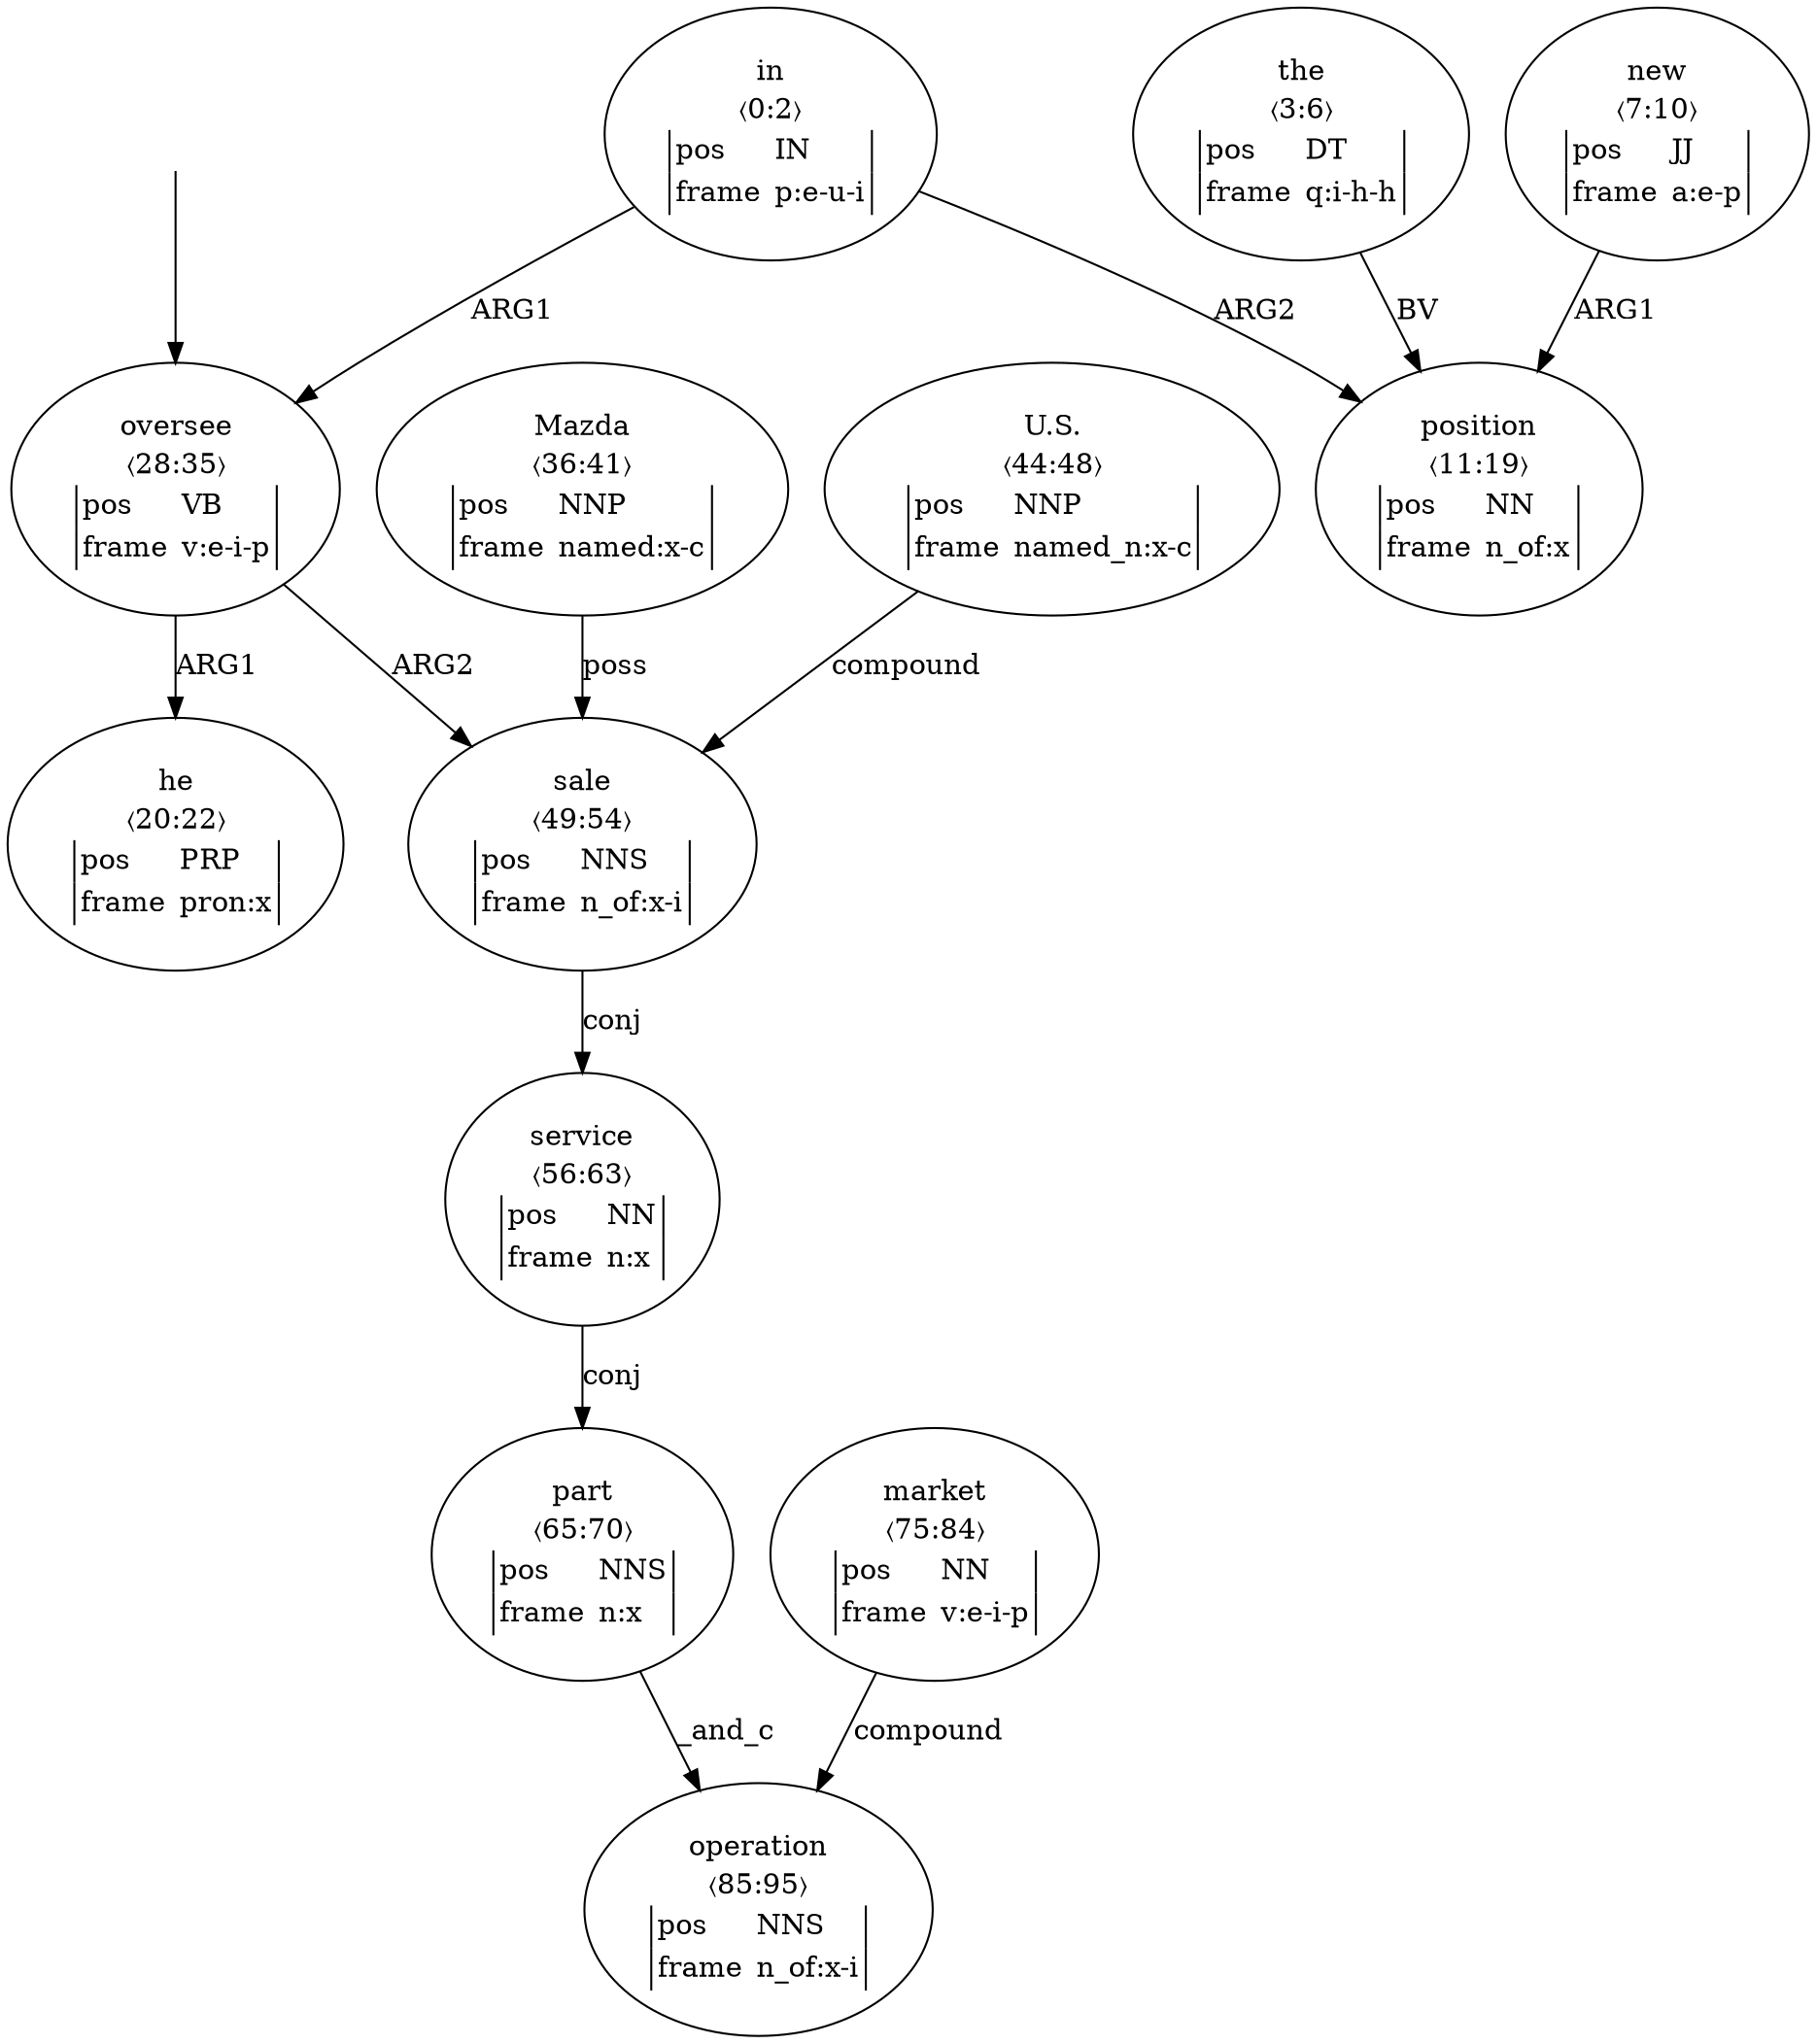 digraph "20009002" {
  top [ style=invis ];
  top -> 6;
  0 [ label=<<table align="center" border="0" cellspacing="0"><tr><td colspan="2">in</td></tr><tr><td colspan="2">〈0:2〉</td></tr><tr><td sides="l" border="1" align="left">pos</td><td sides="r" border="1" align="left">IN</td></tr><tr><td sides="l" border="1" align="left">frame</td><td sides="r" border="1" align="left">p:e-u-i</td></tr></table>> ];
  1 [ label=<<table align="center" border="0" cellspacing="0"><tr><td colspan="2">the</td></tr><tr><td colspan="2">〈3:6〉</td></tr><tr><td sides="l" border="1" align="left">pos</td><td sides="r" border="1" align="left">DT</td></tr><tr><td sides="l" border="1" align="left">frame</td><td sides="r" border="1" align="left">q:i-h-h</td></tr></table>> ];
  2 [ label=<<table align="center" border="0" cellspacing="0"><tr><td colspan="2">new</td></tr><tr><td colspan="2">〈7:10〉</td></tr><tr><td sides="l" border="1" align="left">pos</td><td sides="r" border="1" align="left">JJ</td></tr><tr><td sides="l" border="1" align="left">frame</td><td sides="r" border="1" align="left">a:e-p</td></tr></table>> ];
  3 [ label=<<table align="center" border="0" cellspacing="0"><tr><td colspan="2">position</td></tr><tr><td colspan="2">〈11:19〉</td></tr><tr><td sides="l" border="1" align="left">pos</td><td sides="r" border="1" align="left">NN</td></tr><tr><td sides="l" border="1" align="left">frame</td><td sides="r" border="1" align="left">n_of:x</td></tr></table>> ];
  4 [ label=<<table align="center" border="0" cellspacing="0"><tr><td colspan="2">he</td></tr><tr><td colspan="2">〈20:22〉</td></tr><tr><td sides="l" border="1" align="left">pos</td><td sides="r" border="1" align="left">PRP</td></tr><tr><td sides="l" border="1" align="left">frame</td><td sides="r" border="1" align="left">pron:x</td></tr></table>> ];
  6 [ label=<<table align="center" border="0" cellspacing="0"><tr><td colspan="2">oversee</td></tr><tr><td colspan="2">〈28:35〉</td></tr><tr><td sides="l" border="1" align="left">pos</td><td sides="r" border="1" align="left">VB</td></tr><tr><td sides="l" border="1" align="left">frame</td><td sides="r" border="1" align="left">v:e-i-p</td></tr></table>> ];
  7 [ label=<<table align="center" border="0" cellspacing="0"><tr><td colspan="2">Mazda</td></tr><tr><td colspan="2">〈36:41〉</td></tr><tr><td sides="l" border="1" align="left">pos</td><td sides="r" border="1" align="left">NNP</td></tr><tr><td sides="l" border="1" align="left">frame</td><td sides="r" border="1" align="left">named:x-c</td></tr></table>> ];
  9 [ label=<<table align="center" border="0" cellspacing="0"><tr><td colspan="2">U.S.</td></tr><tr><td colspan="2">〈44:48〉</td></tr><tr><td sides="l" border="1" align="left">pos</td><td sides="r" border="1" align="left">NNP</td></tr><tr><td sides="l" border="1" align="left">frame</td><td sides="r" border="1" align="left">named_n:x-c</td></tr></table>> ];
  10 [ label=<<table align="center" border="0" cellspacing="0"><tr><td colspan="2">sale</td></tr><tr><td colspan="2">〈49:54〉</td></tr><tr><td sides="l" border="1" align="left">pos</td><td sides="r" border="1" align="left">NNS</td></tr><tr><td sides="l" border="1" align="left">frame</td><td sides="r" border="1" align="left">n_of:x-i</td></tr></table>> ];
  12 [ label=<<table align="center" border="0" cellspacing="0"><tr><td colspan="2">service</td></tr><tr><td colspan="2">〈56:63〉</td></tr><tr><td sides="l" border="1" align="left">pos</td><td sides="r" border="1" align="left">NN</td></tr><tr><td sides="l" border="1" align="left">frame</td><td sides="r" border="1" align="left">n:x</td></tr></table>> ];
  14 [ label=<<table align="center" border="0" cellspacing="0"><tr><td colspan="2">part</td></tr><tr><td colspan="2">〈65:70〉</td></tr><tr><td sides="l" border="1" align="left">pos</td><td sides="r" border="1" align="left">NNS</td></tr><tr><td sides="l" border="1" align="left">frame</td><td sides="r" border="1" align="left">n:x</td></tr></table>> ];
  16 [ label=<<table align="center" border="0" cellspacing="0"><tr><td colspan="2">market</td></tr><tr><td colspan="2">〈75:84〉</td></tr><tr><td sides="l" border="1" align="left">pos</td><td sides="r" border="1" align="left">NN</td></tr><tr><td sides="l" border="1" align="left">frame</td><td sides="r" border="1" align="left">v:e-i-p</td></tr></table>> ];
  17 [ label=<<table align="center" border="0" cellspacing="0"><tr><td colspan="2">operation</td></tr><tr><td colspan="2">〈85:95〉</td></tr><tr><td sides="l" border="1" align="left">pos</td><td sides="r" border="1" align="left">NNS</td></tr><tr><td sides="l" border="1" align="left">frame</td><td sides="r" border="1" align="left">n_of:x-i</td></tr></table>> ];
  0 -> 6 [ label="ARG1" ];
  2 -> 3 [ label="ARG1" ];
  7 -> 10 [ label="poss" ];
  10 -> 12 [ label="conj" ];
  16 -> 17 [ label="compound" ];
  1 -> 3 [ label="BV" ];
  6 -> 4 [ label="ARG1" ];
  14 -> 17 [ label="_and_c" ];
  9 -> 10 [ label="compound" ];
  12 -> 14 [ label="conj" ];
  0 -> 3 [ label="ARG2" ];
  6 -> 10 [ label="ARG2" ];
}

